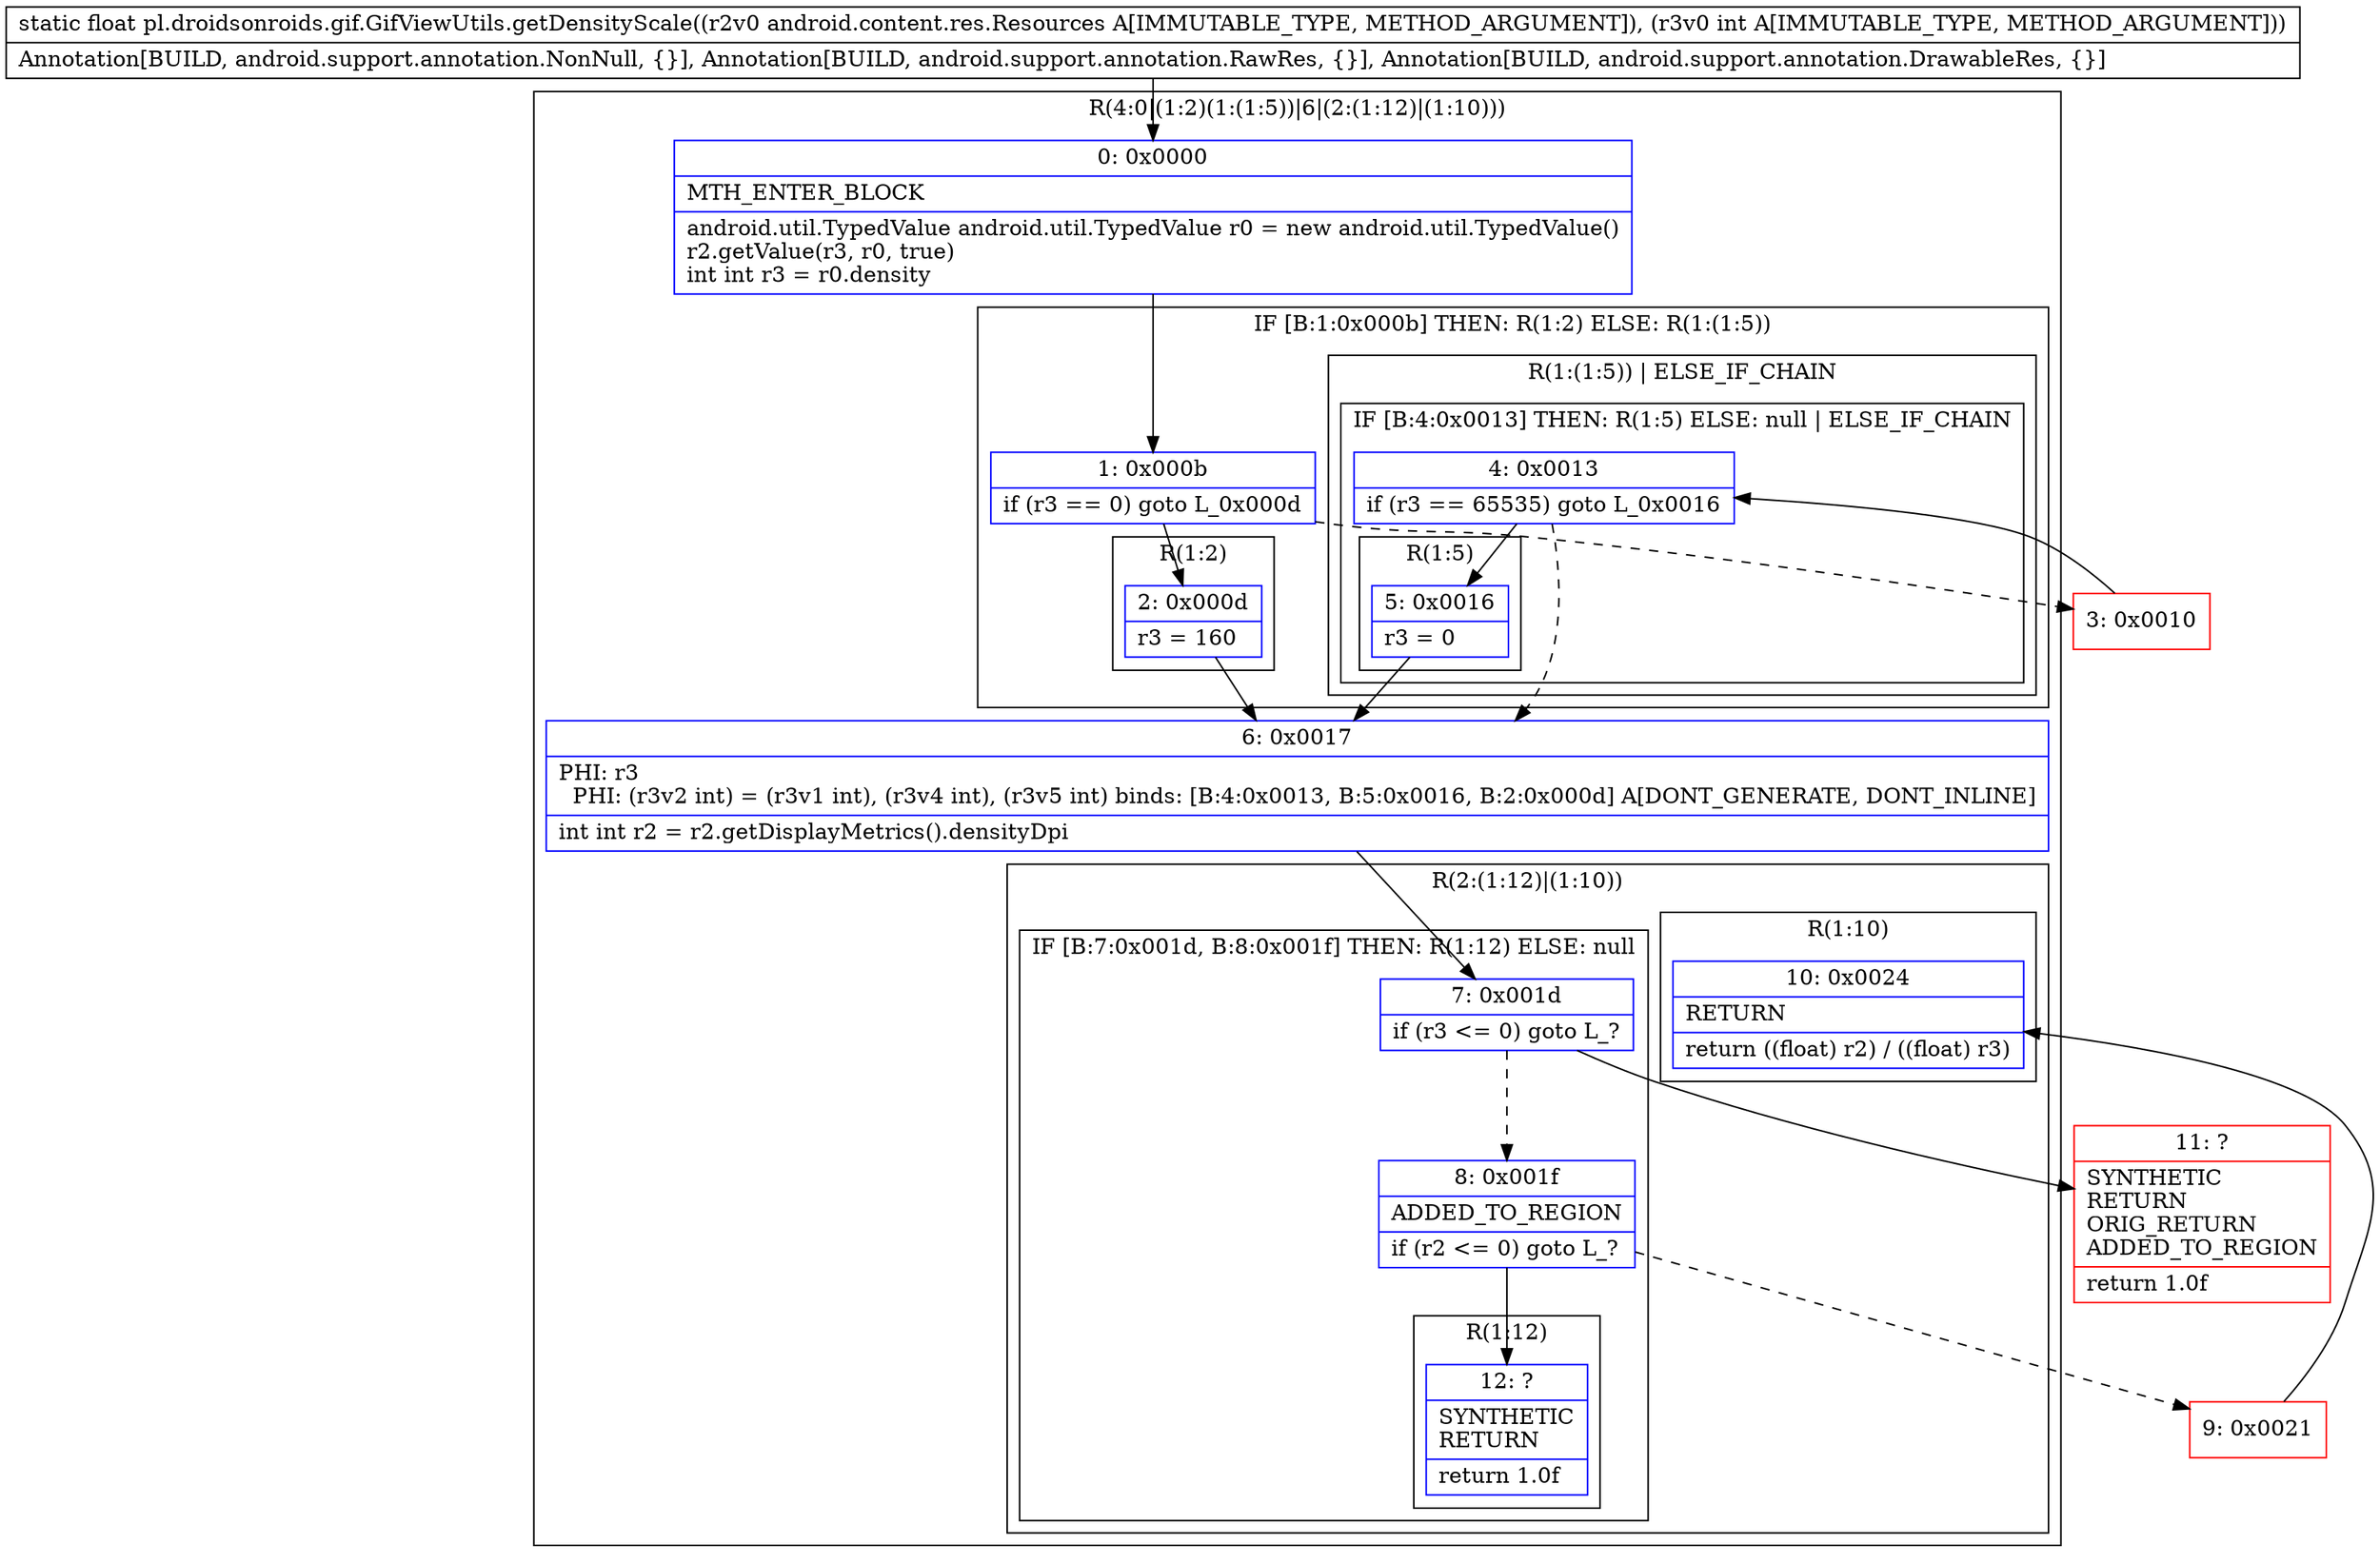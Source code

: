 digraph "CFG forpl.droidsonroids.gif.GifViewUtils.getDensityScale(Landroid\/content\/res\/Resources;I)F" {
subgraph cluster_Region_36248460 {
label = "R(4:0|(1:2)(1:(1:5))|6|(2:(1:12)|(1:10)))";
node [shape=record,color=blue];
Node_0 [shape=record,label="{0\:\ 0x0000|MTH_ENTER_BLOCK\l|android.util.TypedValue android.util.TypedValue r0 = new android.util.TypedValue()\lr2.getValue(r3, r0, true)\lint int r3 = r0.density\l}"];
subgraph cluster_IfRegion_1897923910 {
label = "IF [B:1:0x000b] THEN: R(1:2) ELSE: R(1:(1:5))";
node [shape=record,color=blue];
Node_1 [shape=record,label="{1\:\ 0x000b|if (r3 == 0) goto L_0x000d\l}"];
subgraph cluster_Region_1254142438 {
label = "R(1:2)";
node [shape=record,color=blue];
Node_2 [shape=record,label="{2\:\ 0x000d|r3 = 160\l}"];
}
subgraph cluster_Region_270169870 {
label = "R(1:(1:5)) | ELSE_IF_CHAIN\l";
node [shape=record,color=blue];
subgraph cluster_IfRegion_1000314261 {
label = "IF [B:4:0x0013] THEN: R(1:5) ELSE: null | ELSE_IF_CHAIN\l";
node [shape=record,color=blue];
Node_4 [shape=record,label="{4\:\ 0x0013|if (r3 == 65535) goto L_0x0016\l}"];
subgraph cluster_Region_673318492 {
label = "R(1:5)";
node [shape=record,color=blue];
Node_5 [shape=record,label="{5\:\ 0x0016|r3 = 0\l}"];
}
}
}
}
Node_6 [shape=record,label="{6\:\ 0x0017|PHI: r3 \l  PHI: (r3v2 int) = (r3v1 int), (r3v4 int), (r3v5 int) binds: [B:4:0x0013, B:5:0x0016, B:2:0x000d] A[DONT_GENERATE, DONT_INLINE]\l|int int r2 = r2.getDisplayMetrics().densityDpi\l}"];
subgraph cluster_Region_345948270 {
label = "R(2:(1:12)|(1:10))";
node [shape=record,color=blue];
subgraph cluster_IfRegion_53965916 {
label = "IF [B:7:0x001d, B:8:0x001f] THEN: R(1:12) ELSE: null";
node [shape=record,color=blue];
Node_7 [shape=record,label="{7\:\ 0x001d|if (r3 \<= 0) goto L_?\l}"];
Node_8 [shape=record,label="{8\:\ 0x001f|ADDED_TO_REGION\l|if (r2 \<= 0) goto L_?\l}"];
subgraph cluster_Region_1197296727 {
label = "R(1:12)";
node [shape=record,color=blue];
Node_12 [shape=record,label="{12\:\ ?|SYNTHETIC\lRETURN\l|return 1.0f\l}"];
}
}
subgraph cluster_Region_1278720605 {
label = "R(1:10)";
node [shape=record,color=blue];
Node_10 [shape=record,label="{10\:\ 0x0024|RETURN\l|return ((float) r2) \/ ((float) r3)\l}"];
}
}
}
Node_3 [shape=record,color=red,label="{3\:\ 0x0010}"];
Node_9 [shape=record,color=red,label="{9\:\ 0x0021}"];
Node_11 [shape=record,color=red,label="{11\:\ ?|SYNTHETIC\lRETURN\lORIG_RETURN\lADDED_TO_REGION\l|return 1.0f\l}"];
MethodNode[shape=record,label="{static float pl.droidsonroids.gif.GifViewUtils.getDensityScale((r2v0 android.content.res.Resources A[IMMUTABLE_TYPE, METHOD_ARGUMENT]), (r3v0 int A[IMMUTABLE_TYPE, METHOD_ARGUMENT]))  | Annotation[BUILD, android.support.annotation.NonNull, \{\}], Annotation[BUILD, android.support.annotation.RawRes, \{\}], Annotation[BUILD, android.support.annotation.DrawableRes, \{\}]\l}"];
MethodNode -> Node_0;
Node_0 -> Node_1;
Node_1 -> Node_2;
Node_1 -> Node_3[style=dashed];
Node_2 -> Node_6;
Node_4 -> Node_5;
Node_4 -> Node_6[style=dashed];
Node_5 -> Node_6;
Node_6 -> Node_7;
Node_7 -> Node_8[style=dashed];
Node_7 -> Node_11;
Node_8 -> Node_9[style=dashed];
Node_8 -> Node_12;
Node_3 -> Node_4;
Node_9 -> Node_10;
}

